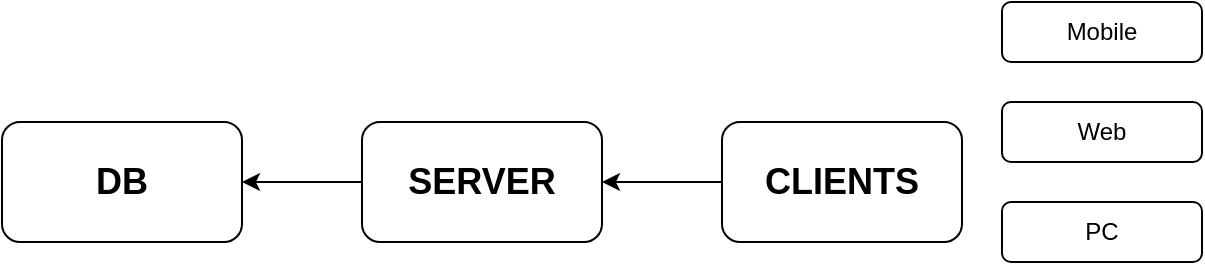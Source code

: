 <mxfile>
    <diagram id="EyO_YFOBHhHOmcC3U6vZ" name="application relations">
        <mxGraphModel dx="1158" dy="651" grid="1" gridSize="10" guides="1" tooltips="1" connect="1" arrows="1" fold="1" page="1" pageScale="1" pageWidth="850" pageHeight="1100" math="0" shadow="0">
            <root>
                <mxCell id="0"/>
                <mxCell id="1" parent="0"/>
                <mxCell id="6" style="edgeStyle=none;rounded=1;html=1;exitX=0;exitY=0.5;exitDx=0;exitDy=0;" edge="1" parent="1" source="2" target="5">
                    <mxGeometry relative="1" as="geometry"/>
                </mxCell>
                <mxCell id="2" value="&lt;h2&gt;SERVER&lt;/h2&gt;" style="rounded=1;whiteSpace=wrap;html=1;" vertex="1" parent="1">
                    <mxGeometry x="340" y="290" width="120" height="60" as="geometry"/>
                </mxCell>
                <mxCell id="5" value="&lt;h2&gt;DB&lt;/h2&gt;" style="rounded=1;whiteSpace=wrap;html=1;" vertex="1" parent="1">
                    <mxGeometry x="160" y="290" width="120" height="60" as="geometry"/>
                </mxCell>
                <mxCell id="8" style="edgeStyle=none;rounded=1;html=1;exitX=0;exitY=0.5;exitDx=0;exitDy=0;" edge="1" parent="1" source="7" target="2">
                    <mxGeometry relative="1" as="geometry"/>
                </mxCell>
                <mxCell id="7" value="&lt;h2&gt;CLIENTS&lt;/h2&gt;" style="rounded=1;whiteSpace=wrap;html=1;" vertex="1" parent="1">
                    <mxGeometry x="520" y="290" width="120" height="60" as="geometry"/>
                </mxCell>
                <mxCell id="9" value="Mobile" style="rounded=1;whiteSpace=wrap;html=1;" vertex="1" parent="1">
                    <mxGeometry x="660" y="230" width="100" height="30" as="geometry"/>
                </mxCell>
                <mxCell id="10" value="Web" style="rounded=1;whiteSpace=wrap;html=1;" vertex="1" parent="1">
                    <mxGeometry x="660" y="280" width="100" height="30" as="geometry"/>
                </mxCell>
                <mxCell id="11" value="PC" style="rounded=1;whiteSpace=wrap;html=1;" vertex="1" parent="1">
                    <mxGeometry x="660" y="330" width="100" height="30" as="geometry"/>
                </mxCell>
            </root>
        </mxGraphModel>
    </diagram>
    <diagram id="yYVrCFqIYnV7DR-At_5z" name="ideas">
        <mxGraphModel dx="540" dy="542" grid="1" gridSize="10" guides="1" tooltips="1" connect="1" arrows="1" fold="1" page="1" pageScale="1" pageWidth="850" pageHeight="1100" math="0" shadow="0">
            <root>
                <mxCell id="0"/>
                <mxCell id="1" parent="0"/>
                <mxCell id="36Kcm1hJGeSHwqk62Wqz-2" style="edgeStyle=none;rounded=1;html=1;exitX=0.25;exitY=0;exitDx=0;exitDy=0;" edge="1" parent="1" source="36Kcm1hJGeSHwqk62Wqz-1" target="36Kcm1hJGeSHwqk62Wqz-3">
                    <mxGeometry relative="1" as="geometry">
                        <mxPoint x="370.238" y="240" as="targetPoint"/>
                    </mxGeometry>
                </mxCell>
                <mxCell id="36Kcm1hJGeSHwqk62Wqz-4" style="edgeStyle=none;rounded=1;html=1;exitX=0;exitY=0;exitDx=0;exitDy=0;" edge="1" parent="1" source="36Kcm1hJGeSHwqk62Wqz-1" target="36Kcm1hJGeSHwqk62Wqz-5">
                    <mxGeometry relative="1" as="geometry">
                        <mxPoint x="250" y="240" as="targetPoint"/>
                    </mxGeometry>
                </mxCell>
                <mxCell id="36Kcm1hJGeSHwqk62Wqz-8" style="edgeStyle=none;rounded=1;html=1;exitX=0;exitY=0.25;exitDx=0;exitDy=0;" edge="1" parent="1" source="36Kcm1hJGeSHwqk62Wqz-1" target="36Kcm1hJGeSHwqk62Wqz-9">
                    <mxGeometry relative="1" as="geometry">
                        <mxPoint x="210" y="270" as="targetPoint"/>
                    </mxGeometry>
                </mxCell>
                <mxCell id="36Kcm1hJGeSHwqk62Wqz-10" style="edgeStyle=none;rounded=1;html=1;exitX=0;exitY=0.5;exitDx=0;exitDy=0;" edge="1" parent="1" source="36Kcm1hJGeSHwqk62Wqz-1" target="36Kcm1hJGeSHwqk62Wqz-11">
                    <mxGeometry relative="1" as="geometry">
                        <mxPoint x="280" y="319.905" as="targetPoint"/>
                    </mxGeometry>
                </mxCell>
                <mxCell id="36Kcm1hJGeSHwqk62Wqz-12" style="edgeStyle=none;rounded=1;html=1;exitX=0;exitY=0.75;exitDx=0;exitDy=0;" edge="1" parent="1" source="36Kcm1hJGeSHwqk62Wqz-1" target="36Kcm1hJGeSHwqk62Wqz-13">
                    <mxGeometry relative="1" as="geometry">
                        <mxPoint x="280" y="370" as="targetPoint"/>
                    </mxGeometry>
                </mxCell>
                <mxCell id="36Kcm1hJGeSHwqk62Wqz-14" style="edgeStyle=none;rounded=1;html=1;exitX=0;exitY=1;exitDx=0;exitDy=0;" edge="1" parent="1" source="36Kcm1hJGeSHwqk62Wqz-1" target="36Kcm1hJGeSHwqk62Wqz-15">
                    <mxGeometry relative="1" as="geometry">
                        <mxPoint x="300" y="420" as="targetPoint"/>
                    </mxGeometry>
                </mxCell>
                <mxCell id="36Kcm1hJGeSHwqk62Wqz-16" style="edgeStyle=none;rounded=1;html=1;exitX=1;exitY=0.5;exitDx=0;exitDy=0;entryX=0;entryY=0.5;entryDx=0;entryDy=0;startArrow=classic;startFill=1;" edge="1" parent="1" source="36Kcm1hJGeSHwqk62Wqz-1" target="36Kcm1hJGeSHwqk62Wqz-17">
                    <mxGeometry relative="1" as="geometry">
                        <mxPoint x="600" y="319.905" as="targetPoint"/>
                    </mxGeometry>
                </mxCell>
                <mxCell id="36Kcm1hJGeSHwqk62Wqz-18" style="edgeStyle=none;rounded=1;html=1;exitX=0.25;exitY=1;exitDx=0;exitDy=0;startArrow=none;startFill=0;" edge="1" parent="1" source="36Kcm1hJGeSHwqk62Wqz-1" target="36Kcm1hJGeSHwqk62Wqz-19">
                    <mxGeometry relative="1" as="geometry">
                        <mxPoint x="370" y="430" as="targetPoint"/>
                    </mxGeometry>
                </mxCell>
                <mxCell id="36Kcm1hJGeSHwqk62Wqz-20" style="edgeStyle=none;rounded=1;html=1;exitX=0.5;exitY=1;exitDx=0;exitDy=0;startArrow=none;startFill=0;entryX=0.25;entryY=0;entryDx=0;entryDy=0;" edge="1" parent="1" source="36Kcm1hJGeSHwqk62Wqz-1" target="36Kcm1hJGeSHwqk62Wqz-22">
                    <mxGeometry relative="1" as="geometry">
                        <mxPoint x="420" y="410.0" as="targetPoint"/>
                    </mxGeometry>
                </mxCell>
                <mxCell id="36Kcm1hJGeSHwqk62Wqz-29" style="edgeStyle=none;rounded=1;html=1;exitX=0.25;exitY=1;exitDx=0;exitDy=0;startArrow=none;startFill=0;" edge="1" parent="1" source="36Kcm1hJGeSHwqk62Wqz-1" target="36Kcm1hJGeSHwqk62Wqz-26">
                    <mxGeometry relative="1" as="geometry"/>
                </mxCell>
                <mxCell id="36Kcm1hJGeSHwqk62Wqz-1" value="&lt;h2&gt;Notes&lt;/h2&gt;" style="rounded=1;whiteSpace=wrap;html=1;" vertex="1" parent="1">
                    <mxGeometry x="340" y="290" width="120" height="60" as="geometry"/>
                </mxCell>
                <mxCell id="36Kcm1hJGeSHwqk62Wqz-3" value="Github integration" style="rounded=1;whiteSpace=wrap;html=1;" vertex="1" parent="1">
                    <mxGeometry x="315" y="220" width="109.76" height="20" as="geometry"/>
                </mxCell>
                <mxCell id="36Kcm1hJGeSHwqk62Wqz-5" value="Cloud integreation" style="rounded=1;whiteSpace=wrap;html=1;" vertex="1" parent="1">
                    <mxGeometry x="180" y="220" width="110" height="20" as="geometry"/>
                </mxCell>
                <mxCell id="36Kcm1hJGeSHwqk62Wqz-9" value="Google calendar integration" style="rounded=1;whiteSpace=wrap;html=1;" vertex="1" parent="1">
                    <mxGeometry x="160" y="270" width="120" height="30" as="geometry"/>
                </mxCell>
                <mxCell id="36Kcm1hJGeSHwqk62Wqz-11" value="Upload and share files" style="rounded=1;whiteSpace=wrap;html=1;" vertex="1" parent="1">
                    <mxGeometry x="160" y="320" width="110" height="30" as="geometry"/>
                </mxCell>
                <mxCell id="36Kcm1hJGeSHwqk62Wqz-13" value="Garbage collector for old files" style="rounded=1;whiteSpace=wrap;html=1;" vertex="1" parent="1">
                    <mxGeometry x="160" y="370" width="120" height="30" as="geometry"/>
                </mxCell>
                <mxCell id="36Kcm1hJGeSHwqk62Wqz-15" value="Version controll" style="rounded=1;whiteSpace=wrap;html=1;" vertex="1" parent="1">
                    <mxGeometry x="190" y="420" width="120" height="20" as="geometry"/>
                </mxCell>
                <mxCell id="36Kcm1hJGeSHwqk62Wqz-17" value="&lt;h2&gt;CLIENTS&lt;/h2&gt;" style="rounded=1;whiteSpace=wrap;html=1;" vertex="1" parent="1">
                    <mxGeometry x="600" y="290" width="120" height="60" as="geometry"/>
                </mxCell>
                <mxCell id="36Kcm1hJGeSHwqk62Wqz-19" value="Multiple contributors" style="rounded=1;whiteSpace=wrap;html=1;" vertex="1" parent="1">
                    <mxGeometry x="195" y="460" width="120" height="20" as="geometry"/>
                </mxCell>
                <mxCell id="36Kcm1hJGeSHwqk62Wqz-23" style="edgeStyle=none;rounded=1;html=1;exitX=0.5;exitY=1;exitDx=0;exitDy=0;startArrow=none;startFill=0;" edge="1" parent="1" source="36Kcm1hJGeSHwqk62Wqz-22" target="36Kcm1hJGeSHwqk62Wqz-24">
                    <mxGeometry relative="1" as="geometry">
                        <mxPoint x="450" y="490" as="targetPoint"/>
                    </mxGeometry>
                </mxCell>
                <mxCell id="36Kcm1hJGeSHwqk62Wqz-22" value="Mind maps" style="rounded=1;whiteSpace=wrap;html=1;" vertex="1" parent="1">
                    <mxGeometry x="380" y="420" width="130" height="20" as="geometry"/>
                </mxCell>
                <mxCell id="36Kcm1hJGeSHwqk62Wqz-25" style="edgeStyle=none;rounded=1;html=1;exitX=0.25;exitY=1;exitDx=0;exitDy=0;startArrow=none;startFill=0;" edge="1" parent="1" source="36Kcm1hJGeSHwqk62Wqz-24" target="36Kcm1hJGeSHwqk62Wqz-26">
                    <mxGeometry relative="1" as="geometry">
                        <mxPoint x="420" y="540" as="targetPoint"/>
                    </mxGeometry>
                </mxCell>
                <mxCell id="36Kcm1hJGeSHwqk62Wqz-27" style="edgeStyle=none;rounded=1;html=1;exitX=0.75;exitY=1;exitDx=0;exitDy=0;startArrow=none;startFill=0;" edge="1" parent="1" source="36Kcm1hJGeSHwqk62Wqz-24" target="36Kcm1hJGeSHwqk62Wqz-28">
                    <mxGeometry relative="1" as="geometry">
                        <mxPoint x="550" y="520" as="targetPoint"/>
                    </mxGeometry>
                </mxCell>
                <mxCell id="36Kcm1hJGeSHwqk62Wqz-24" value="Diagrams" style="rounded=1;whiteSpace=wrap;html=1;" vertex="1" parent="1">
                    <mxGeometry x="410" y="480" width="130" height="20" as="geometry"/>
                </mxCell>
                <mxCell id="36Kcm1hJGeSHwqk62Wqz-26" value="Hand written" style="rounded=1;whiteSpace=wrap;html=1;" vertex="1" parent="1">
                    <mxGeometry x="270" y="500" width="120" height="20" as="geometry"/>
                </mxCell>
                <mxCell id="36Kcm1hJGeSHwqk62Wqz-28" value="like drawio" style="rounded=1;whiteSpace=wrap;html=1;" vertex="1" parent="1">
                    <mxGeometry x="500" y="520" width="120" height="20" as="geometry"/>
                </mxCell>
            </root>
        </mxGraphModel>
    </diagram>
</mxfile>